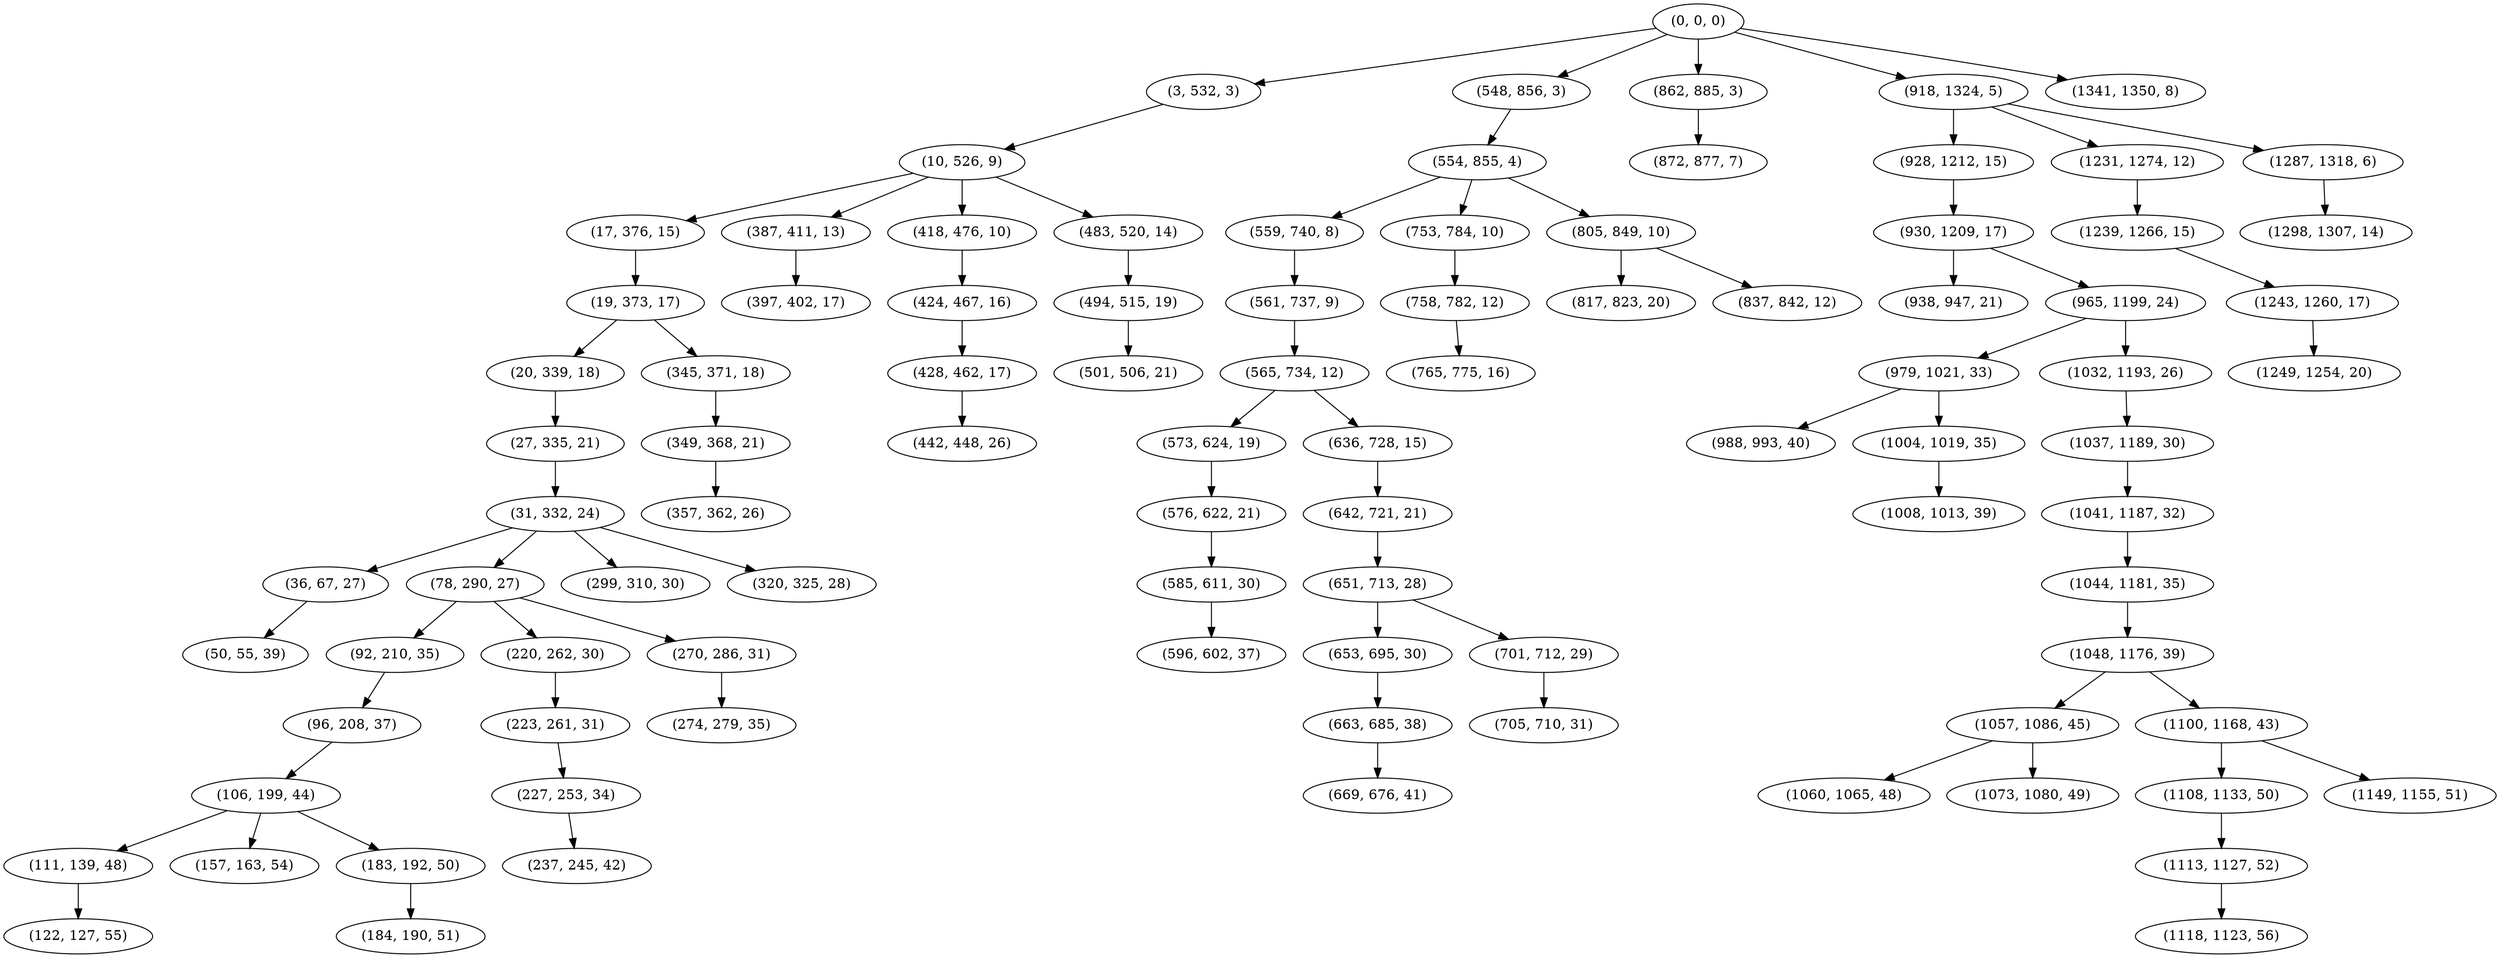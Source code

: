 digraph tree {
    "(0, 0, 0)";
    "(3, 532, 3)";
    "(10, 526, 9)";
    "(17, 376, 15)";
    "(19, 373, 17)";
    "(20, 339, 18)";
    "(27, 335, 21)";
    "(31, 332, 24)";
    "(36, 67, 27)";
    "(50, 55, 39)";
    "(78, 290, 27)";
    "(92, 210, 35)";
    "(96, 208, 37)";
    "(106, 199, 44)";
    "(111, 139, 48)";
    "(122, 127, 55)";
    "(157, 163, 54)";
    "(183, 192, 50)";
    "(184, 190, 51)";
    "(220, 262, 30)";
    "(223, 261, 31)";
    "(227, 253, 34)";
    "(237, 245, 42)";
    "(270, 286, 31)";
    "(274, 279, 35)";
    "(299, 310, 30)";
    "(320, 325, 28)";
    "(345, 371, 18)";
    "(349, 368, 21)";
    "(357, 362, 26)";
    "(387, 411, 13)";
    "(397, 402, 17)";
    "(418, 476, 10)";
    "(424, 467, 16)";
    "(428, 462, 17)";
    "(442, 448, 26)";
    "(483, 520, 14)";
    "(494, 515, 19)";
    "(501, 506, 21)";
    "(548, 856, 3)";
    "(554, 855, 4)";
    "(559, 740, 8)";
    "(561, 737, 9)";
    "(565, 734, 12)";
    "(573, 624, 19)";
    "(576, 622, 21)";
    "(585, 611, 30)";
    "(596, 602, 37)";
    "(636, 728, 15)";
    "(642, 721, 21)";
    "(651, 713, 28)";
    "(653, 695, 30)";
    "(663, 685, 38)";
    "(669, 676, 41)";
    "(701, 712, 29)";
    "(705, 710, 31)";
    "(753, 784, 10)";
    "(758, 782, 12)";
    "(765, 775, 16)";
    "(805, 849, 10)";
    "(817, 823, 20)";
    "(837, 842, 12)";
    "(862, 885, 3)";
    "(872, 877, 7)";
    "(918, 1324, 5)";
    "(928, 1212, 15)";
    "(930, 1209, 17)";
    "(938, 947, 21)";
    "(965, 1199, 24)";
    "(979, 1021, 33)";
    "(988, 993, 40)";
    "(1004, 1019, 35)";
    "(1008, 1013, 39)";
    "(1032, 1193, 26)";
    "(1037, 1189, 30)";
    "(1041, 1187, 32)";
    "(1044, 1181, 35)";
    "(1048, 1176, 39)";
    "(1057, 1086, 45)";
    "(1060, 1065, 48)";
    "(1073, 1080, 49)";
    "(1100, 1168, 43)";
    "(1108, 1133, 50)";
    "(1113, 1127, 52)";
    "(1118, 1123, 56)";
    "(1149, 1155, 51)";
    "(1231, 1274, 12)";
    "(1239, 1266, 15)";
    "(1243, 1260, 17)";
    "(1249, 1254, 20)";
    "(1287, 1318, 6)";
    "(1298, 1307, 14)";
    "(1341, 1350, 8)";
    "(0, 0, 0)" -> "(3, 532, 3)";
    "(0, 0, 0)" -> "(548, 856, 3)";
    "(0, 0, 0)" -> "(862, 885, 3)";
    "(0, 0, 0)" -> "(918, 1324, 5)";
    "(0, 0, 0)" -> "(1341, 1350, 8)";
    "(3, 532, 3)" -> "(10, 526, 9)";
    "(10, 526, 9)" -> "(17, 376, 15)";
    "(10, 526, 9)" -> "(387, 411, 13)";
    "(10, 526, 9)" -> "(418, 476, 10)";
    "(10, 526, 9)" -> "(483, 520, 14)";
    "(17, 376, 15)" -> "(19, 373, 17)";
    "(19, 373, 17)" -> "(20, 339, 18)";
    "(19, 373, 17)" -> "(345, 371, 18)";
    "(20, 339, 18)" -> "(27, 335, 21)";
    "(27, 335, 21)" -> "(31, 332, 24)";
    "(31, 332, 24)" -> "(36, 67, 27)";
    "(31, 332, 24)" -> "(78, 290, 27)";
    "(31, 332, 24)" -> "(299, 310, 30)";
    "(31, 332, 24)" -> "(320, 325, 28)";
    "(36, 67, 27)" -> "(50, 55, 39)";
    "(78, 290, 27)" -> "(92, 210, 35)";
    "(78, 290, 27)" -> "(220, 262, 30)";
    "(78, 290, 27)" -> "(270, 286, 31)";
    "(92, 210, 35)" -> "(96, 208, 37)";
    "(96, 208, 37)" -> "(106, 199, 44)";
    "(106, 199, 44)" -> "(111, 139, 48)";
    "(106, 199, 44)" -> "(157, 163, 54)";
    "(106, 199, 44)" -> "(183, 192, 50)";
    "(111, 139, 48)" -> "(122, 127, 55)";
    "(183, 192, 50)" -> "(184, 190, 51)";
    "(220, 262, 30)" -> "(223, 261, 31)";
    "(223, 261, 31)" -> "(227, 253, 34)";
    "(227, 253, 34)" -> "(237, 245, 42)";
    "(270, 286, 31)" -> "(274, 279, 35)";
    "(345, 371, 18)" -> "(349, 368, 21)";
    "(349, 368, 21)" -> "(357, 362, 26)";
    "(387, 411, 13)" -> "(397, 402, 17)";
    "(418, 476, 10)" -> "(424, 467, 16)";
    "(424, 467, 16)" -> "(428, 462, 17)";
    "(428, 462, 17)" -> "(442, 448, 26)";
    "(483, 520, 14)" -> "(494, 515, 19)";
    "(494, 515, 19)" -> "(501, 506, 21)";
    "(548, 856, 3)" -> "(554, 855, 4)";
    "(554, 855, 4)" -> "(559, 740, 8)";
    "(554, 855, 4)" -> "(753, 784, 10)";
    "(554, 855, 4)" -> "(805, 849, 10)";
    "(559, 740, 8)" -> "(561, 737, 9)";
    "(561, 737, 9)" -> "(565, 734, 12)";
    "(565, 734, 12)" -> "(573, 624, 19)";
    "(565, 734, 12)" -> "(636, 728, 15)";
    "(573, 624, 19)" -> "(576, 622, 21)";
    "(576, 622, 21)" -> "(585, 611, 30)";
    "(585, 611, 30)" -> "(596, 602, 37)";
    "(636, 728, 15)" -> "(642, 721, 21)";
    "(642, 721, 21)" -> "(651, 713, 28)";
    "(651, 713, 28)" -> "(653, 695, 30)";
    "(651, 713, 28)" -> "(701, 712, 29)";
    "(653, 695, 30)" -> "(663, 685, 38)";
    "(663, 685, 38)" -> "(669, 676, 41)";
    "(701, 712, 29)" -> "(705, 710, 31)";
    "(753, 784, 10)" -> "(758, 782, 12)";
    "(758, 782, 12)" -> "(765, 775, 16)";
    "(805, 849, 10)" -> "(817, 823, 20)";
    "(805, 849, 10)" -> "(837, 842, 12)";
    "(862, 885, 3)" -> "(872, 877, 7)";
    "(918, 1324, 5)" -> "(928, 1212, 15)";
    "(918, 1324, 5)" -> "(1231, 1274, 12)";
    "(918, 1324, 5)" -> "(1287, 1318, 6)";
    "(928, 1212, 15)" -> "(930, 1209, 17)";
    "(930, 1209, 17)" -> "(938, 947, 21)";
    "(930, 1209, 17)" -> "(965, 1199, 24)";
    "(965, 1199, 24)" -> "(979, 1021, 33)";
    "(965, 1199, 24)" -> "(1032, 1193, 26)";
    "(979, 1021, 33)" -> "(988, 993, 40)";
    "(979, 1021, 33)" -> "(1004, 1019, 35)";
    "(1004, 1019, 35)" -> "(1008, 1013, 39)";
    "(1032, 1193, 26)" -> "(1037, 1189, 30)";
    "(1037, 1189, 30)" -> "(1041, 1187, 32)";
    "(1041, 1187, 32)" -> "(1044, 1181, 35)";
    "(1044, 1181, 35)" -> "(1048, 1176, 39)";
    "(1048, 1176, 39)" -> "(1057, 1086, 45)";
    "(1048, 1176, 39)" -> "(1100, 1168, 43)";
    "(1057, 1086, 45)" -> "(1060, 1065, 48)";
    "(1057, 1086, 45)" -> "(1073, 1080, 49)";
    "(1100, 1168, 43)" -> "(1108, 1133, 50)";
    "(1100, 1168, 43)" -> "(1149, 1155, 51)";
    "(1108, 1133, 50)" -> "(1113, 1127, 52)";
    "(1113, 1127, 52)" -> "(1118, 1123, 56)";
    "(1231, 1274, 12)" -> "(1239, 1266, 15)";
    "(1239, 1266, 15)" -> "(1243, 1260, 17)";
    "(1243, 1260, 17)" -> "(1249, 1254, 20)";
    "(1287, 1318, 6)" -> "(1298, 1307, 14)";
}
